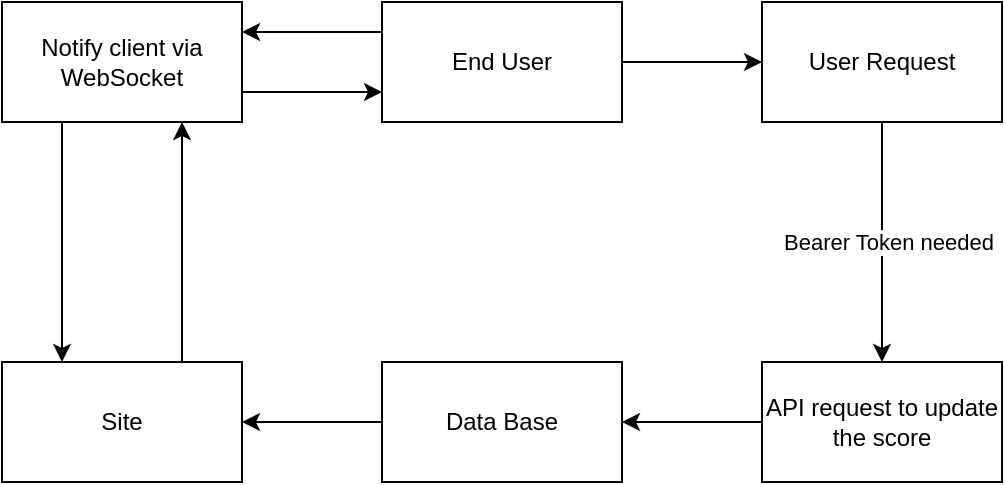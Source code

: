 <mxfile version="26.0.11">
  <diagram name="Страница — 1" id="7Dly7g2NFjv95K83qed0">
    <mxGraphModel dx="1195" dy="654" grid="1" gridSize="10" guides="1" tooltips="1" connect="1" arrows="1" fold="1" page="1" pageScale="1" pageWidth="827" pageHeight="1169" math="0" shadow="0">
      <root>
        <mxCell id="0" />
        <mxCell id="1" parent="0" />
        <mxCell id="ghhOEXWkNby1sv8O7cv3-4" style="edgeStyle=orthogonalEdgeStyle;rounded=0;orthogonalLoop=1;jettySize=auto;html=1;exitX=0.5;exitY=1;exitDx=0;exitDy=0;" edge="1" parent="1" source="ghhOEXWkNby1sv8O7cv3-1" target="ghhOEXWkNby1sv8O7cv3-3">
          <mxGeometry relative="1" as="geometry" />
        </mxCell>
        <mxCell id="ghhOEXWkNby1sv8O7cv3-5" value="Bearer Token needed" style="edgeLabel;html=1;align=center;verticalAlign=middle;resizable=0;points=[];" vertex="1" connectable="0" parent="ghhOEXWkNby1sv8O7cv3-4">
          <mxGeometry x="-0.011" y="3" relative="1" as="geometry">
            <mxPoint as="offset" />
          </mxGeometry>
        </mxCell>
        <mxCell id="ghhOEXWkNby1sv8O7cv3-1" value="User Request" style="rounded=0;whiteSpace=wrap;html=1;" vertex="1" parent="1">
          <mxGeometry x="500" y="70" width="120" height="60" as="geometry" />
        </mxCell>
        <mxCell id="ghhOEXWkNby1sv8O7cv3-7" style="edgeStyle=orthogonalEdgeStyle;rounded=0;orthogonalLoop=1;jettySize=auto;html=1;exitX=0;exitY=0.5;exitDx=0;exitDy=0;entryX=1;entryY=0.5;entryDx=0;entryDy=0;" edge="1" parent="1" source="ghhOEXWkNby1sv8O7cv3-20" target="ghhOEXWkNby1sv8O7cv3-6">
          <mxGeometry relative="1" as="geometry" />
        </mxCell>
        <mxCell id="ghhOEXWkNby1sv8O7cv3-3" value="API request to update the score" style="rounded=0;whiteSpace=wrap;html=1;" vertex="1" parent="1">
          <mxGeometry x="500" y="250" width="120" height="60" as="geometry" />
        </mxCell>
        <mxCell id="ghhOEXWkNby1sv8O7cv3-18" style="edgeStyle=orthogonalEdgeStyle;rounded=0;orthogonalLoop=1;jettySize=auto;html=1;exitX=0.75;exitY=0;exitDx=0;exitDy=0;entryX=0.75;entryY=1;entryDx=0;entryDy=0;" edge="1" parent="1" source="ghhOEXWkNby1sv8O7cv3-6" target="ghhOEXWkNby1sv8O7cv3-8">
          <mxGeometry relative="1" as="geometry" />
        </mxCell>
        <mxCell id="ghhOEXWkNby1sv8O7cv3-6" value="Site" style="whiteSpace=wrap;html=1;" vertex="1" parent="1">
          <mxGeometry x="120" y="250" width="120" height="60" as="geometry" />
        </mxCell>
        <mxCell id="ghhOEXWkNby1sv8O7cv3-17" style="edgeStyle=orthogonalEdgeStyle;rounded=0;orthogonalLoop=1;jettySize=auto;html=1;exitX=0.25;exitY=1;exitDx=0;exitDy=0;entryX=0.25;entryY=0;entryDx=0;entryDy=0;" edge="1" parent="1" source="ghhOEXWkNby1sv8O7cv3-8" target="ghhOEXWkNby1sv8O7cv3-6">
          <mxGeometry relative="1" as="geometry" />
        </mxCell>
        <mxCell id="ghhOEXWkNby1sv8O7cv3-19" style="edgeStyle=orthogonalEdgeStyle;rounded=0;orthogonalLoop=1;jettySize=auto;html=1;exitX=1;exitY=0.5;exitDx=0;exitDy=0;entryX=0;entryY=0.5;entryDx=0;entryDy=0;" edge="1" parent="1" source="ghhOEXWkNby1sv8O7cv3-22" target="ghhOEXWkNby1sv8O7cv3-1">
          <mxGeometry relative="1" as="geometry" />
        </mxCell>
        <mxCell id="ghhOEXWkNby1sv8O7cv3-26" style="edgeStyle=orthogonalEdgeStyle;rounded=0;orthogonalLoop=1;jettySize=auto;html=1;exitX=1;exitY=0.75;exitDx=0;exitDy=0;entryX=0;entryY=0.75;entryDx=0;entryDy=0;" edge="1" parent="1" source="ghhOEXWkNby1sv8O7cv3-8" target="ghhOEXWkNby1sv8O7cv3-22">
          <mxGeometry relative="1" as="geometry" />
        </mxCell>
        <mxCell id="ghhOEXWkNby1sv8O7cv3-8" value="Notify client via WebSocket" style="whiteSpace=wrap;html=1;" vertex="1" parent="1">
          <mxGeometry x="120" y="70" width="120" height="60" as="geometry" />
        </mxCell>
        <mxCell id="ghhOEXWkNby1sv8O7cv3-21" value="" style="edgeStyle=orthogonalEdgeStyle;rounded=0;orthogonalLoop=1;jettySize=auto;html=1;exitX=0;exitY=0.5;exitDx=0;exitDy=0;entryX=1;entryY=0.5;entryDx=0;entryDy=0;" edge="1" parent="1" source="ghhOEXWkNby1sv8O7cv3-3" target="ghhOEXWkNby1sv8O7cv3-20">
          <mxGeometry relative="1" as="geometry">
            <mxPoint x="480" y="280" as="sourcePoint" />
            <mxPoint x="240" y="280" as="targetPoint" />
          </mxGeometry>
        </mxCell>
        <mxCell id="ghhOEXWkNby1sv8O7cv3-20" value="Data Base" style="whiteSpace=wrap;html=1;" vertex="1" parent="1">
          <mxGeometry x="310" y="250" width="120" height="60" as="geometry" />
        </mxCell>
        <mxCell id="ghhOEXWkNby1sv8O7cv3-27" style="edgeStyle=orthogonalEdgeStyle;rounded=0;orthogonalLoop=1;jettySize=auto;html=1;exitX=0;exitY=0.25;exitDx=0;exitDy=0;entryX=1;entryY=0.25;entryDx=0;entryDy=0;" edge="1" parent="1" source="ghhOEXWkNby1sv8O7cv3-22" target="ghhOEXWkNby1sv8O7cv3-8">
          <mxGeometry relative="1" as="geometry" />
        </mxCell>
        <mxCell id="ghhOEXWkNby1sv8O7cv3-22" value="End User" style="whiteSpace=wrap;html=1;" vertex="1" parent="1">
          <mxGeometry x="310" y="70" width="120" height="60" as="geometry" />
        </mxCell>
      </root>
    </mxGraphModel>
  </diagram>
</mxfile>
